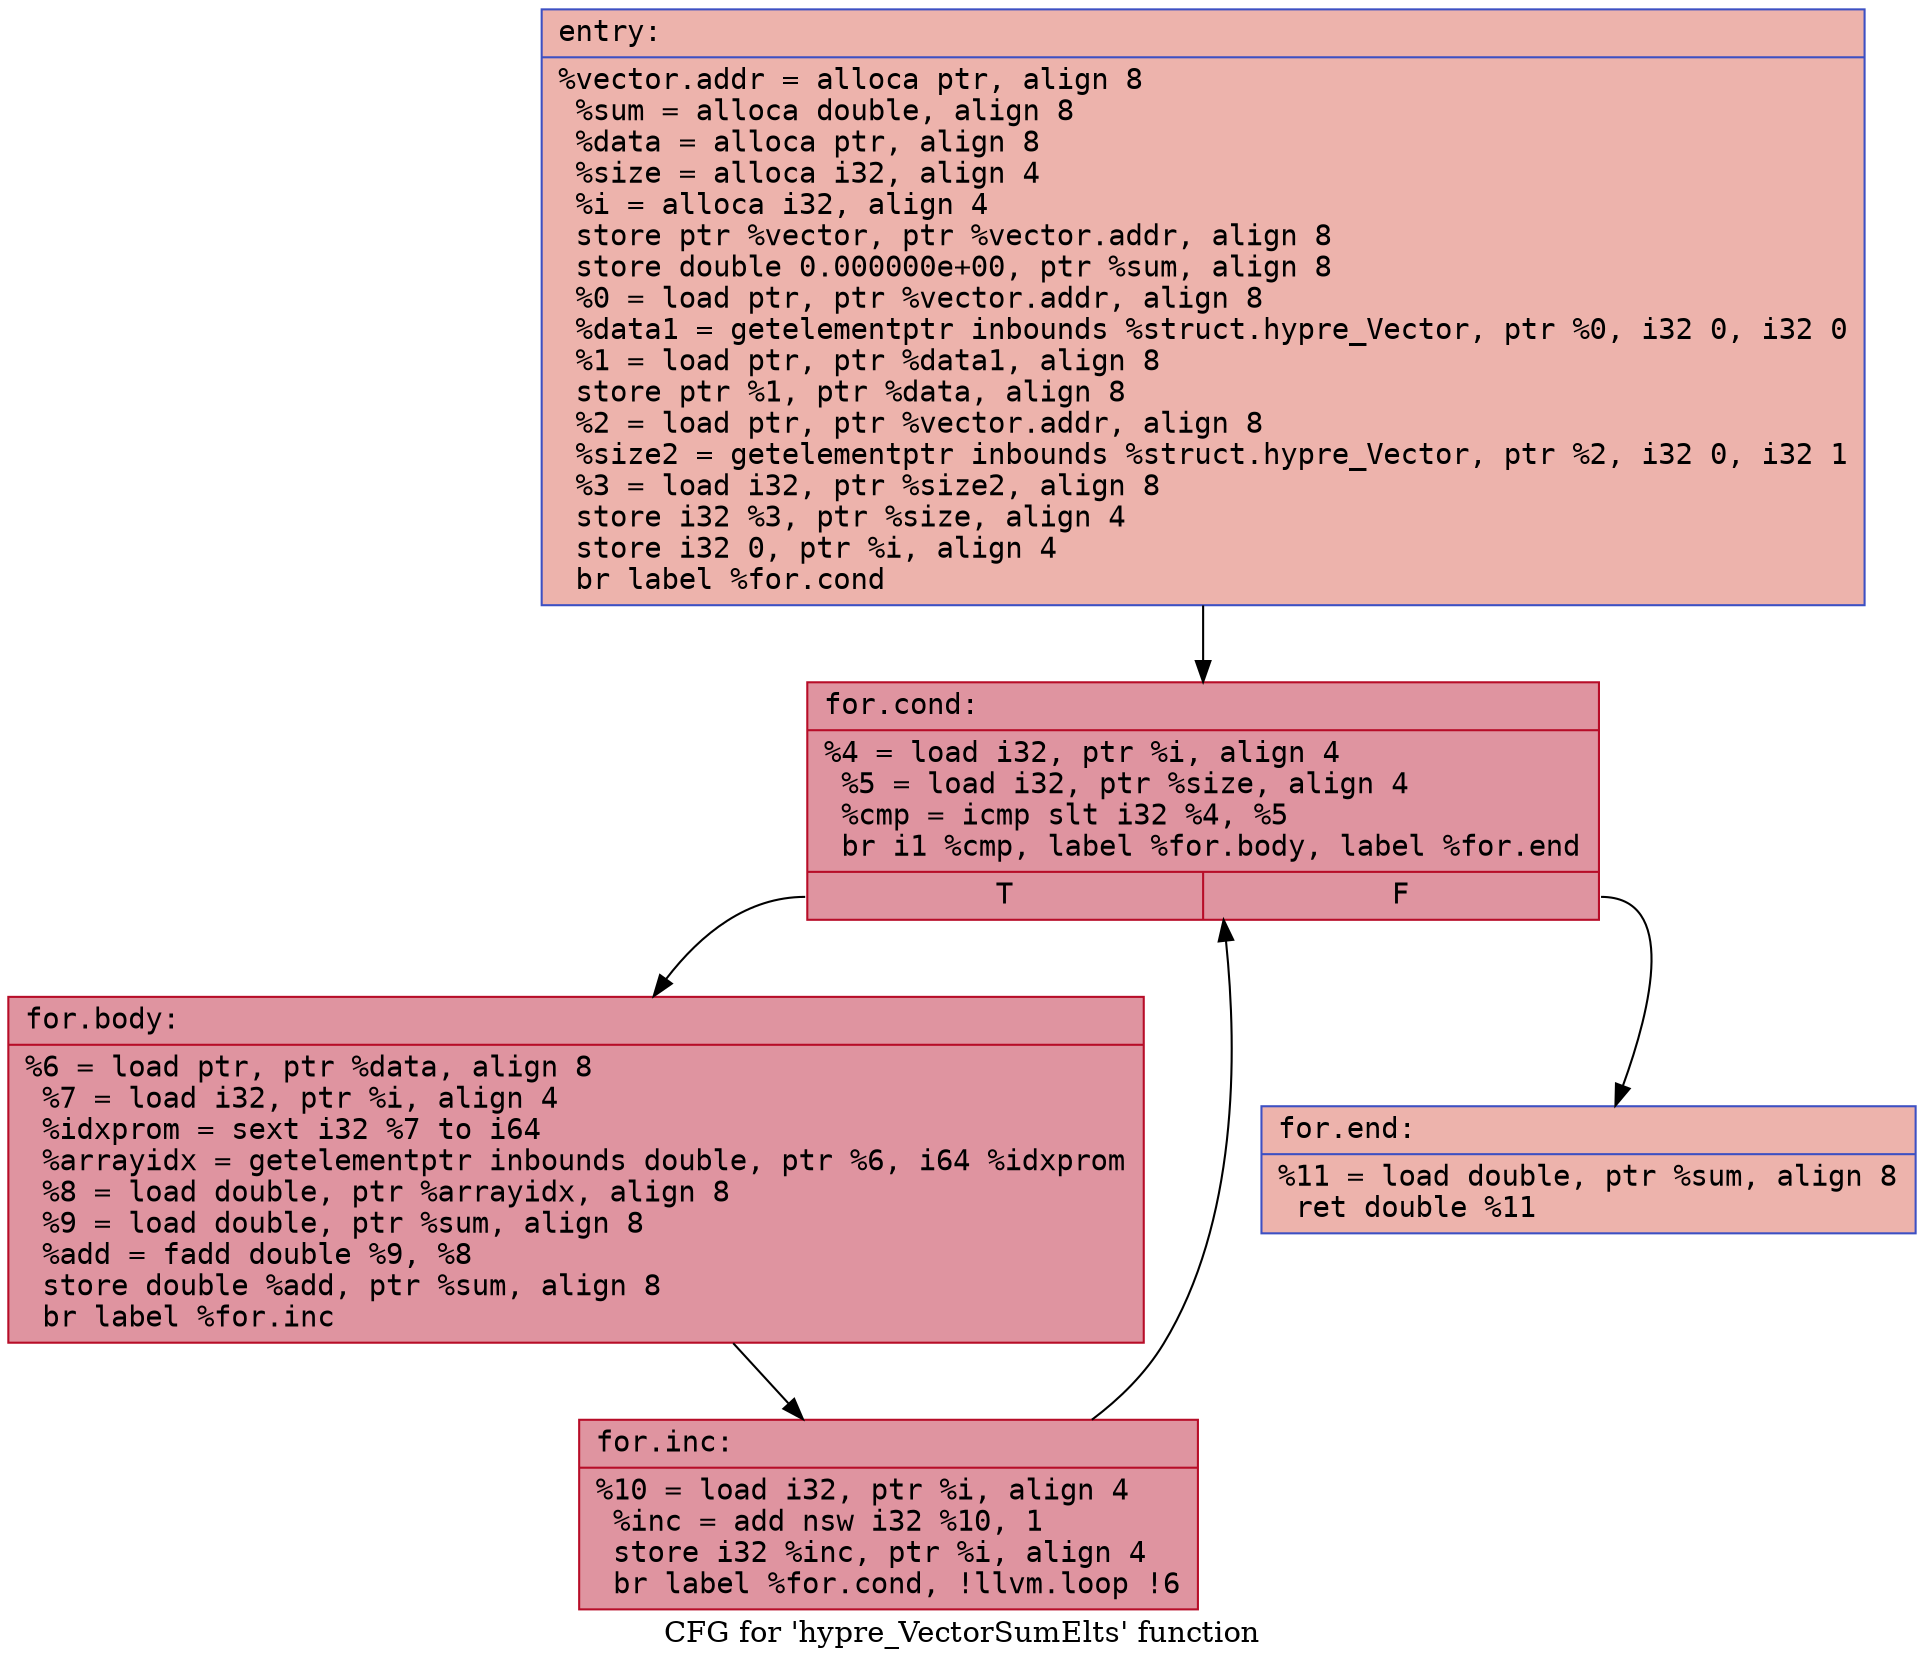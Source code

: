 digraph "CFG for 'hypre_VectorSumElts' function" {
	label="CFG for 'hypre_VectorSumElts' function";

	Node0x559a84190810 [shape=record,color="#3d50c3ff", style=filled, fillcolor="#d6524470" fontname="Courier",label="{entry:\l|  %vector.addr = alloca ptr, align 8\l  %sum = alloca double, align 8\l  %data = alloca ptr, align 8\l  %size = alloca i32, align 4\l  %i = alloca i32, align 4\l  store ptr %vector, ptr %vector.addr, align 8\l  store double 0.000000e+00, ptr %sum, align 8\l  %0 = load ptr, ptr %vector.addr, align 8\l  %data1 = getelementptr inbounds %struct.hypre_Vector, ptr %0, i32 0, i32 0\l  %1 = load ptr, ptr %data1, align 8\l  store ptr %1, ptr %data, align 8\l  %2 = load ptr, ptr %vector.addr, align 8\l  %size2 = getelementptr inbounds %struct.hypre_Vector, ptr %2, i32 0, i32 1\l  %3 = load i32, ptr %size2, align 8\l  store i32 %3, ptr %size, align 4\l  store i32 0, ptr %i, align 4\l  br label %for.cond\l}"];
	Node0x559a84190810 -> Node0x559a8417c1d0[tooltip="entry -> for.cond\nProbability 100.00%" ];
	Node0x559a8417c1d0 [shape=record,color="#b70d28ff", style=filled, fillcolor="#b70d2870" fontname="Courier",label="{for.cond:\l|  %4 = load i32, ptr %i, align 4\l  %5 = load i32, ptr %size, align 4\l  %cmp = icmp slt i32 %4, %5\l  br i1 %cmp, label %for.body, label %for.end\l|{<s0>T|<s1>F}}"];
	Node0x559a8417c1d0:s0 -> Node0x559a8417c470[tooltip="for.cond -> for.body\nProbability 96.88%" ];
	Node0x559a8417c1d0:s1 -> Node0x559a8417c4f0[tooltip="for.cond -> for.end\nProbability 3.12%" ];
	Node0x559a8417c470 [shape=record,color="#b70d28ff", style=filled, fillcolor="#b70d2870" fontname="Courier",label="{for.body:\l|  %6 = load ptr, ptr %data, align 8\l  %7 = load i32, ptr %i, align 4\l  %idxprom = sext i32 %7 to i64\l  %arrayidx = getelementptr inbounds double, ptr %6, i64 %idxprom\l  %8 = load double, ptr %arrayidx, align 8\l  %9 = load double, ptr %sum, align 8\l  %add = fadd double %9, %8\l  store double %add, ptr %sum, align 8\l  br label %for.inc\l}"];
	Node0x559a8417c470 -> Node0x559a8417cc60[tooltip="for.body -> for.inc\nProbability 100.00%" ];
	Node0x559a8417cc60 [shape=record,color="#b70d28ff", style=filled, fillcolor="#b70d2870" fontname="Courier",label="{for.inc:\l|  %10 = load i32, ptr %i, align 4\l  %inc = add nsw i32 %10, 1\l  store i32 %inc, ptr %i, align 4\l  br label %for.cond, !llvm.loop !6\l}"];
	Node0x559a8417cc60 -> Node0x559a8417c1d0[tooltip="for.inc -> for.cond\nProbability 100.00%" ];
	Node0x559a8417c4f0 [shape=record,color="#3d50c3ff", style=filled, fillcolor="#d6524470" fontname="Courier",label="{for.end:\l|  %11 = load double, ptr %sum, align 8\l  ret double %11\l}"];
}
